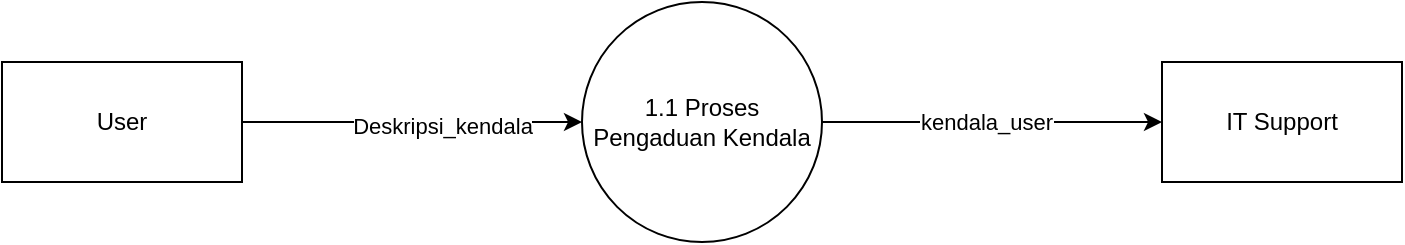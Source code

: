 <mxfile version="24.7.8">
  <diagram name="Page-1" id="ANozdQu5HHiRr6IsnMfL">
    <mxGraphModel dx="1434" dy="738" grid="1" gridSize="10" guides="1" tooltips="1" connect="1" arrows="1" fold="1" page="1" pageScale="1" pageWidth="1100" pageHeight="850" math="0" shadow="0">
      <root>
        <mxCell id="0" />
        <mxCell id="1" parent="0" />
        <mxCell id="BHcSqkHblBstgiF--Cbj-4" style="edgeStyle=orthogonalEdgeStyle;rounded=0;orthogonalLoop=1;jettySize=auto;html=1;exitX=1;exitY=0.5;exitDx=0;exitDy=0;entryX=0;entryY=0.5;entryDx=0;entryDy=0;" edge="1" parent="1" source="BHcSqkHblBstgiF--Cbj-1" target="BHcSqkHblBstgiF--Cbj-3">
          <mxGeometry relative="1" as="geometry" />
        </mxCell>
        <mxCell id="BHcSqkHblBstgiF--Cbj-6" value="Deskripsi_kendala" style="edgeLabel;html=1;align=center;verticalAlign=middle;resizable=0;points=[];" vertex="1" connectable="0" parent="BHcSqkHblBstgiF--Cbj-4">
          <mxGeometry x="0.176" y="-2" relative="1" as="geometry">
            <mxPoint as="offset" />
          </mxGeometry>
        </mxCell>
        <mxCell id="BHcSqkHblBstgiF--Cbj-1" value="User" style="rounded=0;whiteSpace=wrap;html=1;" vertex="1" parent="1">
          <mxGeometry x="220" y="200" width="120" height="60" as="geometry" />
        </mxCell>
        <mxCell id="BHcSqkHblBstgiF--Cbj-2" value="IT Support" style="rounded=0;whiteSpace=wrap;html=1;" vertex="1" parent="1">
          <mxGeometry x="800" y="200" width="120" height="60" as="geometry" />
        </mxCell>
        <mxCell id="BHcSqkHblBstgiF--Cbj-5" style="edgeStyle=orthogonalEdgeStyle;rounded=0;orthogonalLoop=1;jettySize=auto;html=1;exitX=1;exitY=0.5;exitDx=0;exitDy=0;entryX=0;entryY=0.5;entryDx=0;entryDy=0;" edge="1" parent="1" source="BHcSqkHblBstgiF--Cbj-3" target="BHcSqkHblBstgiF--Cbj-2">
          <mxGeometry relative="1" as="geometry" />
        </mxCell>
        <mxCell id="BHcSqkHblBstgiF--Cbj-7" value="kendala_user" style="edgeLabel;html=1;align=center;verticalAlign=middle;resizable=0;points=[];" vertex="1" connectable="0" parent="BHcSqkHblBstgiF--Cbj-5">
          <mxGeometry x="-0.035" relative="1" as="geometry">
            <mxPoint as="offset" />
          </mxGeometry>
        </mxCell>
        <mxCell id="BHcSqkHblBstgiF--Cbj-3" value="1.1 Proses Pengaduan Kendala" style="ellipse;whiteSpace=wrap;html=1;aspect=fixed;" vertex="1" parent="1">
          <mxGeometry x="510" y="170" width="120" height="120" as="geometry" />
        </mxCell>
      </root>
    </mxGraphModel>
  </diagram>
</mxfile>
